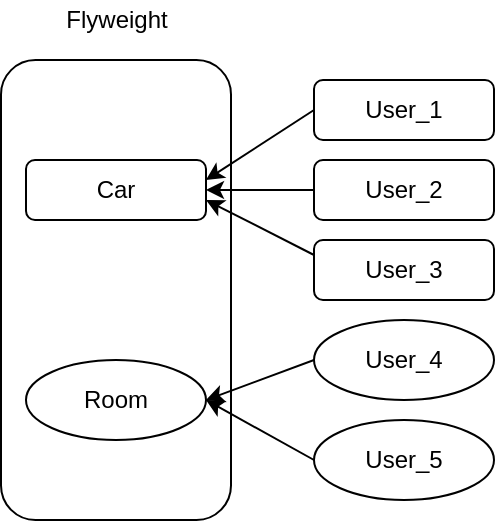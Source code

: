 <mxfile>
    <diagram id="5jUpPNOf_S5PojEdVdB4" name="Page-1">
        <mxGraphModel dx="530" dy="617" grid="1" gridSize="10" guides="1" tooltips="1" connect="1" arrows="1" fold="1" page="1" pageScale="1" pageWidth="827" pageHeight="1169" math="0" shadow="0">
            <root>
                <mxCell id="0"/>
                <mxCell id="1" parent="0"/>
                <mxCell id="2" value="Car" style="rounded=1;whiteSpace=wrap;html=1;" vertex="1" parent="1">
                    <mxGeometry x="190" y="180" width="90" height="30" as="geometry"/>
                </mxCell>
                <mxCell id="3" value="" style="rounded=1;whiteSpace=wrap;html=1;fillColor=none;" vertex="1" parent="1">
                    <mxGeometry x="177.5" y="130" width="115" height="230" as="geometry"/>
                </mxCell>
                <mxCell id="5" value="Flyweight" style="text;html=1;align=center;verticalAlign=middle;resizable=0;points=[];autosize=1;strokeColor=none;fillColor=none;" vertex="1" parent="1">
                    <mxGeometry x="200" y="100" width="70" height="20" as="geometry"/>
                </mxCell>
                <mxCell id="7" value="Room" style="ellipse;whiteSpace=wrap;html=1;fillColor=none;" vertex="1" parent="1">
                    <mxGeometry x="190" y="280" width="90" height="40" as="geometry"/>
                </mxCell>
                <mxCell id="22" style="edgeStyle=none;html=1;exitX=0;exitY=0.5;exitDx=0;exitDy=0;entryX=0.891;entryY=0.261;entryDx=0;entryDy=0;entryPerimeter=0;" edge="1" parent="1" source="10" target="3">
                    <mxGeometry relative="1" as="geometry"/>
                </mxCell>
                <mxCell id="10" value="User_1" style="rounded=1;whiteSpace=wrap;html=1;fillColor=default;" vertex="1" parent="1">
                    <mxGeometry x="334" y="140" width="90" height="30" as="geometry"/>
                </mxCell>
                <mxCell id="23" style="edgeStyle=none;html=1;exitX=0;exitY=0.5;exitDx=0;exitDy=0;" edge="1" parent="1" source="14">
                    <mxGeometry relative="1" as="geometry">
                        <mxPoint x="280" y="195" as="targetPoint"/>
                    </mxGeometry>
                </mxCell>
                <mxCell id="14" value="User_2" style="rounded=1;whiteSpace=wrap;html=1;fillColor=default;" vertex="1" parent="1">
                    <mxGeometry x="334" y="180" width="90" height="30" as="geometry"/>
                </mxCell>
                <mxCell id="24" style="edgeStyle=none;html=1;exitX=0;exitY=0.25;exitDx=0;exitDy=0;" edge="1" parent="1" source="15">
                    <mxGeometry relative="1" as="geometry">
                        <mxPoint x="280" y="200" as="targetPoint"/>
                    </mxGeometry>
                </mxCell>
                <mxCell id="15" value="User_3" style="rounded=1;whiteSpace=wrap;html=1;fillColor=default;" vertex="1" parent="1">
                    <mxGeometry x="334" y="220" width="90" height="30" as="geometry"/>
                </mxCell>
                <mxCell id="25" style="edgeStyle=none;html=1;exitX=0;exitY=0.5;exitDx=0;exitDy=0;entryX=1;entryY=0.5;entryDx=0;entryDy=0;" edge="1" parent="1" source="20" target="7">
                    <mxGeometry relative="1" as="geometry"/>
                </mxCell>
                <mxCell id="20" value="&lt;span&gt;User_4&lt;/span&gt;" style="ellipse;whiteSpace=wrap;html=1;fillColor=default;" vertex="1" parent="1">
                    <mxGeometry x="334" y="260" width="90" height="40" as="geometry"/>
                </mxCell>
                <mxCell id="26" style="edgeStyle=none;html=1;exitX=0;exitY=0.5;exitDx=0;exitDy=0;" edge="1" parent="1" source="21">
                    <mxGeometry relative="1" as="geometry">
                        <mxPoint x="280" y="300" as="targetPoint"/>
                    </mxGeometry>
                </mxCell>
                <mxCell id="21" value="User_5" style="ellipse;whiteSpace=wrap;html=1;fillColor=default;" vertex="1" parent="1">
                    <mxGeometry x="334" y="310" width="90" height="40" as="geometry"/>
                </mxCell>
            </root>
        </mxGraphModel>
    </diagram>
</mxfile>